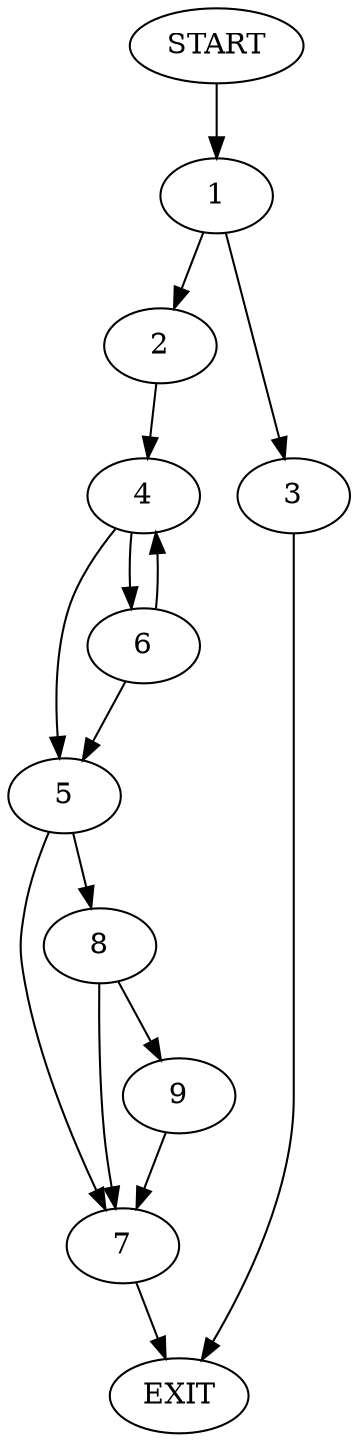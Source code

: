 digraph {
0 [label="START"]
10 [label="EXIT"]
0 -> 1
1 -> 2
1 -> 3
3 -> 10
2 -> 4
4 -> 5
4 -> 6
5 -> 7
5 -> 8
6 -> 4
6 -> 5
7 -> 10
8 -> 9
8 -> 7
9 -> 7
}
